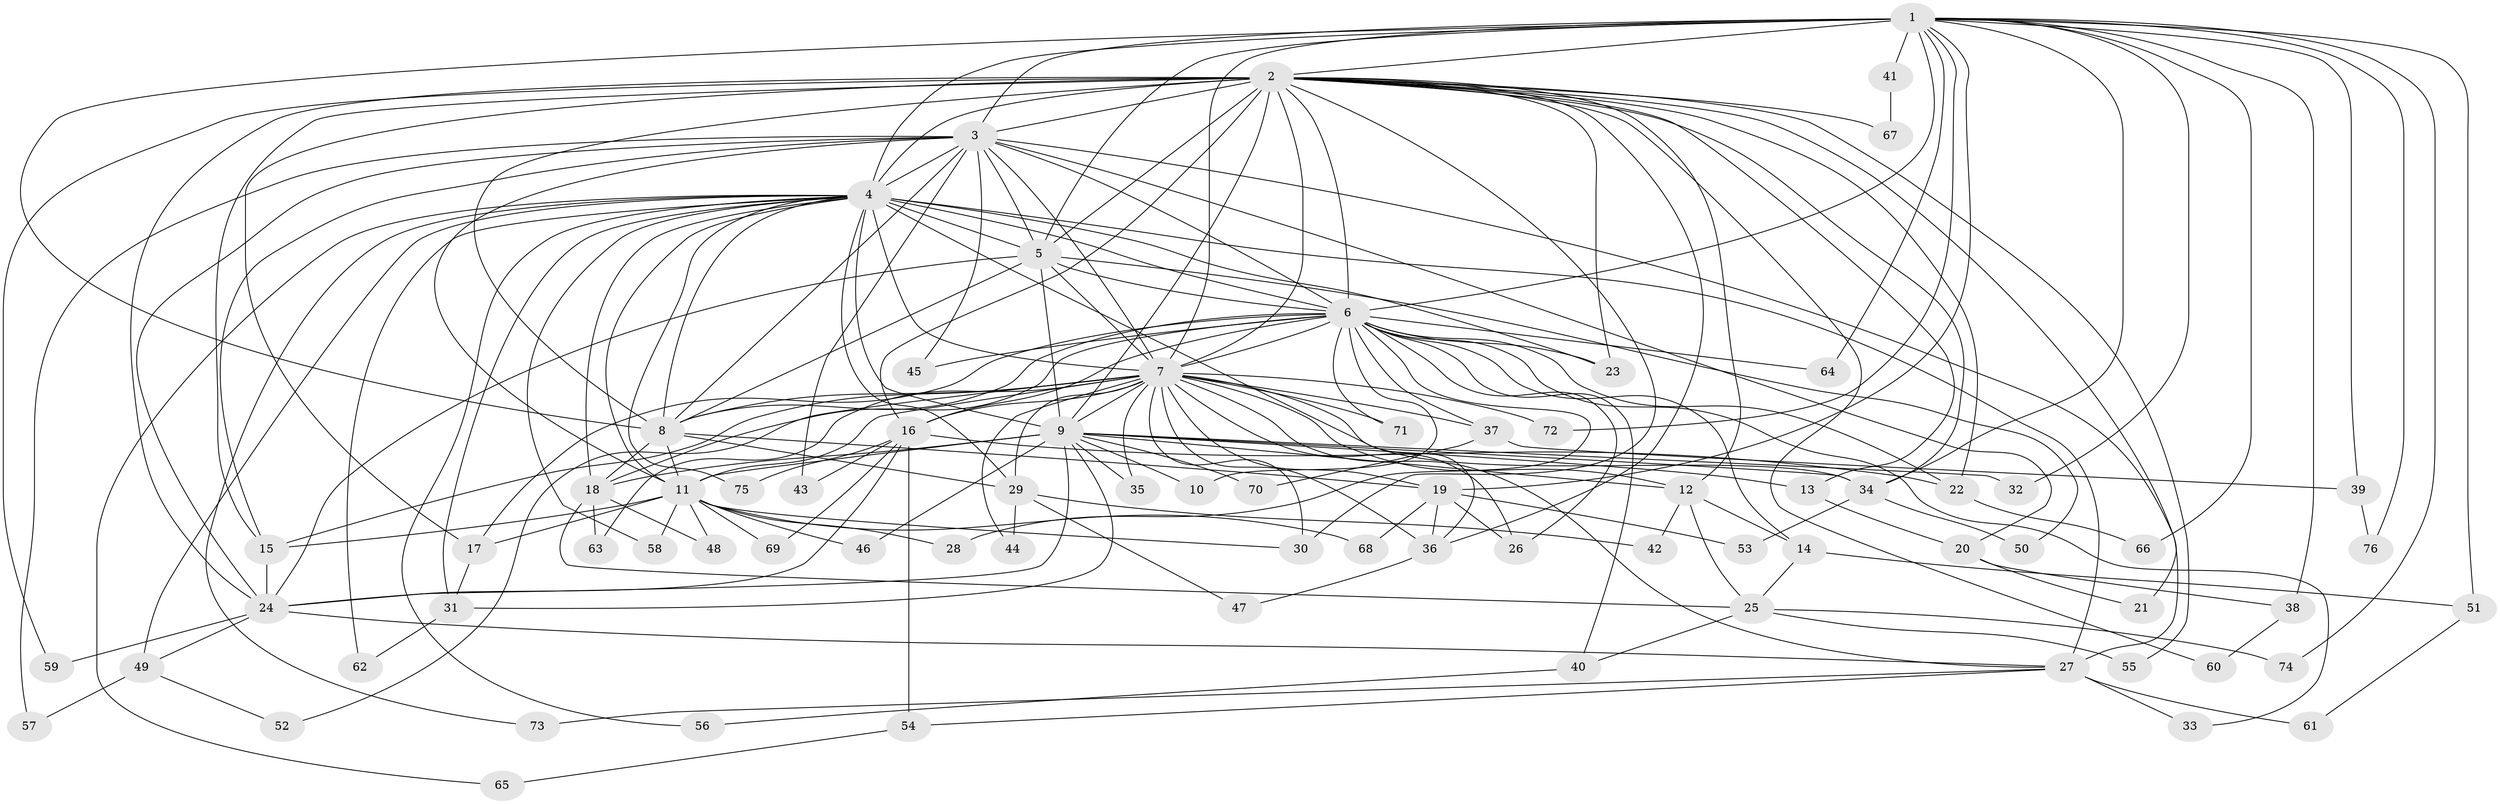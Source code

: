// original degree distribution, {28: 0.006711409395973154, 12: 0.006711409395973154, 18: 0.006711409395973154, 21: 0.006711409395973154, 14: 0.006711409395973154, 29: 0.006711409395973154, 22: 0.006711409395973154, 32: 0.006711409395973154, 30: 0.006711409395973154, 33: 0.006711409395973154, 10: 0.013422818791946308, 3: 0.2080536912751678, 13: 0.006711409395973154, 7: 0.013422818791946308, 4: 0.0738255033557047, 8: 0.020134228187919462, 6: 0.020134228187919462, 2: 0.5570469798657718, 5: 0.020134228187919462}
// Generated by graph-tools (version 1.1) at 2025/34/03/09/25 02:34:37]
// undirected, 76 vertices, 193 edges
graph export_dot {
graph [start="1"]
  node [color=gray90,style=filled];
  1;
  2;
  3;
  4;
  5;
  6;
  7;
  8;
  9;
  10;
  11;
  12;
  13;
  14;
  15;
  16;
  17;
  18;
  19;
  20;
  21;
  22;
  23;
  24;
  25;
  26;
  27;
  28;
  29;
  30;
  31;
  32;
  33;
  34;
  35;
  36;
  37;
  38;
  39;
  40;
  41;
  42;
  43;
  44;
  45;
  46;
  47;
  48;
  49;
  50;
  51;
  52;
  53;
  54;
  55;
  56;
  57;
  58;
  59;
  60;
  61;
  62;
  63;
  64;
  65;
  66;
  67;
  68;
  69;
  70;
  71;
  72;
  73;
  74;
  75;
  76;
  1 -- 2 [weight=2.0];
  1 -- 3 [weight=1.0];
  1 -- 4 [weight=2.0];
  1 -- 5 [weight=1.0];
  1 -- 6 [weight=2.0];
  1 -- 7 [weight=6.0];
  1 -- 8 [weight=1.0];
  1 -- 19 [weight=2.0];
  1 -- 32 [weight=1.0];
  1 -- 34 [weight=1.0];
  1 -- 38 [weight=1.0];
  1 -- 39 [weight=1.0];
  1 -- 41 [weight=1.0];
  1 -- 51 [weight=1.0];
  1 -- 64 [weight=1.0];
  1 -- 66 [weight=1.0];
  1 -- 72 [weight=1.0];
  1 -- 74 [weight=1.0];
  1 -- 76 [weight=1.0];
  2 -- 3 [weight=2.0];
  2 -- 4 [weight=4.0];
  2 -- 5 [weight=3.0];
  2 -- 6 [weight=2.0];
  2 -- 7 [weight=2.0];
  2 -- 8 [weight=2.0];
  2 -- 9 [weight=4.0];
  2 -- 12 [weight=1.0];
  2 -- 13 [weight=1.0];
  2 -- 15 [weight=1.0];
  2 -- 16 [weight=1.0];
  2 -- 17 [weight=1.0];
  2 -- 21 [weight=1.0];
  2 -- 22 [weight=1.0];
  2 -- 23 [weight=1.0];
  2 -- 24 [weight=1.0];
  2 -- 30 [weight=1.0];
  2 -- 34 [weight=1.0];
  2 -- 36 [weight=1.0];
  2 -- 55 [weight=1.0];
  2 -- 59 [weight=1.0];
  2 -- 60 [weight=1.0];
  2 -- 67 [weight=1.0];
  3 -- 4 [weight=2.0];
  3 -- 5 [weight=1.0];
  3 -- 6 [weight=1.0];
  3 -- 7 [weight=1.0];
  3 -- 8 [weight=2.0];
  3 -- 11 [weight=1.0];
  3 -- 15 [weight=1.0];
  3 -- 20 [weight=1.0];
  3 -- 24 [weight=1.0];
  3 -- 27 [weight=1.0];
  3 -- 43 [weight=1.0];
  3 -- 45 [weight=1.0];
  3 -- 57 [weight=1.0];
  4 -- 5 [weight=2.0];
  4 -- 6 [weight=2.0];
  4 -- 7 [weight=2.0];
  4 -- 8 [weight=3.0];
  4 -- 9 [weight=17.0];
  4 -- 11 [weight=1.0];
  4 -- 18 [weight=2.0];
  4 -- 23 [weight=1.0];
  4 -- 27 [weight=2.0];
  4 -- 29 [weight=1.0];
  4 -- 31 [weight=1.0];
  4 -- 36 [weight=1.0];
  4 -- 49 [weight=1.0];
  4 -- 56 [weight=1.0];
  4 -- 58 [weight=1.0];
  4 -- 62 [weight=1.0];
  4 -- 65 [weight=1.0];
  4 -- 73 [weight=1.0];
  4 -- 75 [weight=1.0];
  5 -- 6 [weight=1.0];
  5 -- 7 [weight=1.0];
  5 -- 8 [weight=2.0];
  5 -- 9 [weight=1.0];
  5 -- 24 [weight=1.0];
  5 -- 50 [weight=1.0];
  6 -- 7 [weight=2.0];
  6 -- 8 [weight=2.0];
  6 -- 10 [weight=1.0];
  6 -- 14 [weight=1.0];
  6 -- 16 [weight=1.0];
  6 -- 17 [weight=1.0];
  6 -- 18 [weight=1.0];
  6 -- 22 [weight=1.0];
  6 -- 23 [weight=1.0];
  6 -- 26 [weight=1.0];
  6 -- 28 [weight=1.0];
  6 -- 33 [weight=1.0];
  6 -- 37 [weight=1.0];
  6 -- 40 [weight=1.0];
  6 -- 45 [weight=1.0];
  6 -- 64 [weight=1.0];
  6 -- 71 [weight=1.0];
  7 -- 8 [weight=17.0];
  7 -- 9 [weight=4.0];
  7 -- 11 [weight=2.0];
  7 -- 12 [weight=1.0];
  7 -- 15 [weight=1.0];
  7 -- 16 [weight=2.0];
  7 -- 19 [weight=3.0];
  7 -- 26 [weight=1.0];
  7 -- 27 [weight=1.0];
  7 -- 29 [weight=2.0];
  7 -- 30 [weight=4.0];
  7 -- 34 [weight=1.0];
  7 -- 35 [weight=1.0];
  7 -- 36 [weight=2.0];
  7 -- 37 [weight=1.0];
  7 -- 44 [weight=1.0];
  7 -- 52 [weight=1.0];
  7 -- 63 [weight=1.0];
  7 -- 71 [weight=1.0];
  7 -- 72 [weight=1.0];
  8 -- 11 [weight=1.0];
  8 -- 18 [weight=1.0];
  8 -- 19 [weight=1.0];
  8 -- 29 [weight=1.0];
  9 -- 10 [weight=1.0];
  9 -- 11 [weight=1.0];
  9 -- 12 [weight=1.0];
  9 -- 13 [weight=1.0];
  9 -- 18 [weight=2.0];
  9 -- 24 [weight=1.0];
  9 -- 31 [weight=1.0];
  9 -- 32 [weight=1.0];
  9 -- 34 [weight=1.0];
  9 -- 35 [weight=1.0];
  9 -- 46 [weight=3.0];
  9 -- 70 [weight=1.0];
  11 -- 15 [weight=2.0];
  11 -- 17 [weight=2.0];
  11 -- 28 [weight=1.0];
  11 -- 30 [weight=1.0];
  11 -- 46 [weight=1.0];
  11 -- 48 [weight=1.0];
  11 -- 58 [weight=1.0];
  11 -- 68 [weight=1.0];
  11 -- 69 [weight=1.0];
  12 -- 14 [weight=1.0];
  12 -- 25 [weight=1.0];
  12 -- 42 [weight=1.0];
  13 -- 20 [weight=1.0];
  14 -- 25 [weight=1.0];
  14 -- 51 [weight=1.0];
  15 -- 24 [weight=5.0];
  16 -- 22 [weight=1.0];
  16 -- 24 [weight=1.0];
  16 -- 43 [weight=1.0];
  16 -- 54 [weight=1.0];
  16 -- 69 [weight=1.0];
  16 -- 75 [weight=1.0];
  17 -- 31 [weight=1.0];
  18 -- 25 [weight=1.0];
  18 -- 48 [weight=1.0];
  18 -- 63 [weight=1.0];
  19 -- 26 [weight=1.0];
  19 -- 36 [weight=1.0];
  19 -- 53 [weight=1.0];
  19 -- 68 [weight=1.0];
  20 -- 21 [weight=1.0];
  20 -- 38 [weight=1.0];
  22 -- 66 [weight=1.0];
  24 -- 27 [weight=1.0];
  24 -- 49 [weight=1.0];
  24 -- 59 [weight=1.0];
  25 -- 40 [weight=1.0];
  25 -- 55 [weight=1.0];
  25 -- 74 [weight=1.0];
  27 -- 33 [weight=1.0];
  27 -- 54 [weight=1.0];
  27 -- 61 [weight=1.0];
  27 -- 73 [weight=1.0];
  29 -- 42 [weight=1.0];
  29 -- 44 [weight=1.0];
  29 -- 47 [weight=1.0];
  31 -- 62 [weight=1.0];
  34 -- 50 [weight=1.0];
  34 -- 53 [weight=1.0];
  36 -- 47 [weight=1.0];
  37 -- 39 [weight=1.0];
  37 -- 70 [weight=1.0];
  38 -- 60 [weight=1.0];
  39 -- 76 [weight=1.0];
  40 -- 56 [weight=1.0];
  41 -- 67 [weight=1.0];
  49 -- 52 [weight=1.0];
  49 -- 57 [weight=1.0];
  51 -- 61 [weight=1.0];
  54 -- 65 [weight=1.0];
}
